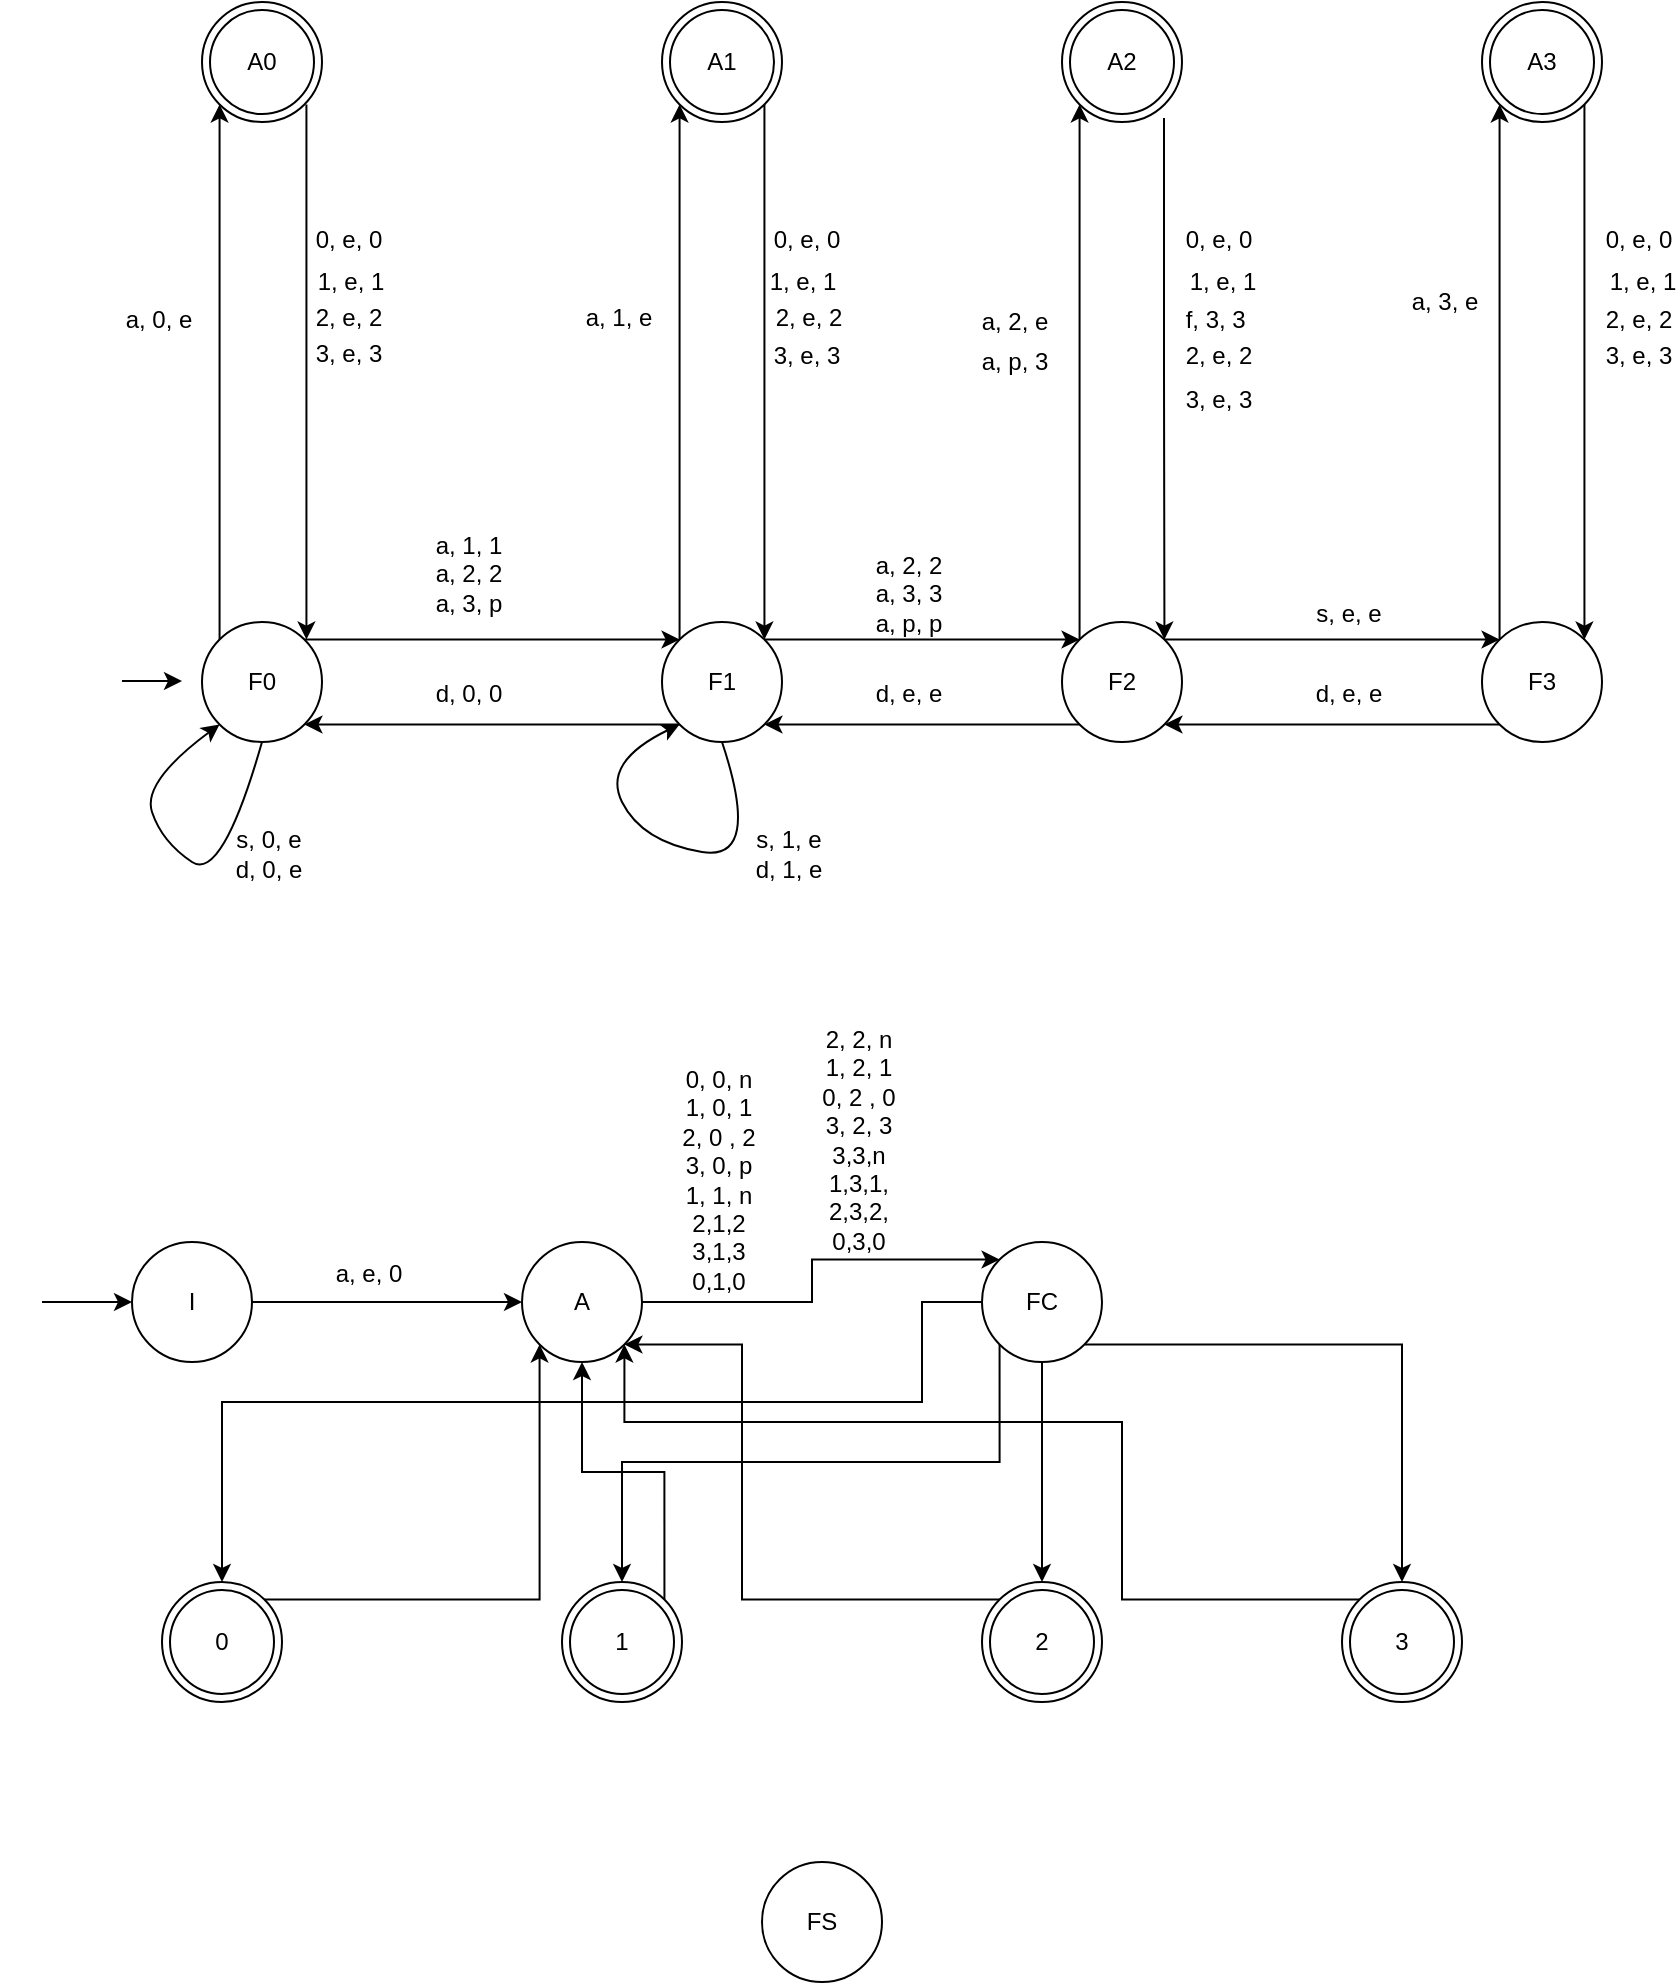 <mxfile version="26.2.14">
  <diagram name="Página-1" id="vQgWZf7FvtR_4U-VKZTJ">
    <mxGraphModel dx="2157" dy="507" grid="1" gridSize="10" guides="1" tooltips="1" connect="1" arrows="1" fold="1" page="1" pageScale="1" pageWidth="827" pageHeight="1169" math="0" shadow="0">
      <root>
        <mxCell id="0" />
        <mxCell id="1" parent="0" />
        <mxCell id="oZB_IGU-Cqb-h6OOu6P0-3" value="" style="endArrow=classic;html=1;rounded=0;" parent="1" edge="1">
          <mxGeometry width="50" height="50" relative="1" as="geometry">
            <mxPoint x="20" y="399.5" as="sourcePoint" />
            <mxPoint x="50" y="399.5" as="targetPoint" />
          </mxGeometry>
        </mxCell>
        <mxCell id="oZB_IGU-Cqb-h6OOu6P0-27" style="edgeStyle=orthogonalEdgeStyle;rounded=0;orthogonalLoop=1;jettySize=auto;html=1;fontFamily=Helvetica;fontSize=12;fontColor=default;exitX=0;exitY=0;exitDx=0;exitDy=0;entryX=0;entryY=1;entryDx=0;entryDy=0;" parent="1" source="oZB_IGU-Cqb-h6OOu6P0-13" target="oZB_IGU-Cqb-h6OOu6P0-19" edge="1">
          <mxGeometry relative="1" as="geometry">
            <mxPoint x="40" y="300" as="sourcePoint" />
          </mxGeometry>
        </mxCell>
        <mxCell id="oZB_IGU-Cqb-h6OOu6P0-39" style="edgeStyle=orthogonalEdgeStyle;rounded=0;orthogonalLoop=1;jettySize=auto;html=1;fontFamily=Helvetica;fontSize=12;fontColor=default;exitX=1;exitY=0;exitDx=0;exitDy=0;entryX=0;entryY=0;entryDx=0;entryDy=0;" parent="1" source="oZB_IGU-Cqb-h6OOu6P0-13" target="oZB_IGU-Cqb-h6OOu6P0-14" edge="1">
          <mxGeometry relative="1" as="geometry">
            <mxPoint x="290" y="380" as="targetPoint" />
          </mxGeometry>
        </mxCell>
        <mxCell id="oZB_IGU-Cqb-h6OOu6P0-13" value="F0" style="ellipse;whiteSpace=wrap;html=1;aspect=fixed;" parent="1" vertex="1">
          <mxGeometry x="60" y="370" width="60" height="60" as="geometry" />
        </mxCell>
        <mxCell id="oZB_IGU-Cqb-h6OOu6P0-28" style="edgeStyle=orthogonalEdgeStyle;rounded=0;orthogonalLoop=1;jettySize=auto;html=1;fontFamily=Helvetica;fontSize=12;fontColor=default;exitX=0;exitY=0;exitDx=0;exitDy=0;entryX=0;entryY=1;entryDx=0;entryDy=0;" parent="1" source="oZB_IGU-Cqb-h6OOu6P0-14" target="oZB_IGU-Cqb-h6OOu6P0-23" edge="1">
          <mxGeometry relative="1" as="geometry" />
        </mxCell>
        <mxCell id="oZB_IGU-Cqb-h6OOu6P0-48" style="edgeStyle=orthogonalEdgeStyle;rounded=0;orthogonalLoop=1;jettySize=auto;html=1;entryX=1;entryY=1;entryDx=0;entryDy=0;fontFamily=Helvetica;fontSize=12;fontColor=default;exitX=0;exitY=1;exitDx=0;exitDy=0;" parent="1" source="oZB_IGU-Cqb-h6OOu6P0-14" target="oZB_IGU-Cqb-h6OOu6P0-13" edge="1">
          <mxGeometry relative="1" as="geometry" />
        </mxCell>
        <mxCell id="oZB_IGU-Cqb-h6OOu6P0-49" style="edgeStyle=orthogonalEdgeStyle;rounded=0;orthogonalLoop=1;jettySize=auto;html=1;entryX=0;entryY=0;entryDx=0;entryDy=0;fontFamily=Helvetica;fontSize=12;fontColor=default;exitX=1;exitY=0;exitDx=0;exitDy=0;" parent="1" source="oZB_IGU-Cqb-h6OOu6P0-14" target="oZB_IGU-Cqb-h6OOu6P0-16" edge="1">
          <mxGeometry relative="1" as="geometry" />
        </mxCell>
        <mxCell id="oZB_IGU-Cqb-h6OOu6P0-14" value="&lt;span style=&quot;background-color: transparent; color: light-dark(rgb(0, 0, 0), rgb(255, 255, 255));&quot;&gt;F1&lt;/span&gt;" style="ellipse;whiteSpace=wrap;html=1;aspect=fixed;" parent="1" vertex="1">
          <mxGeometry x="290" y="370" width="60" height="60" as="geometry" />
        </mxCell>
        <mxCell id="oZB_IGU-Cqb-h6OOu6P0-29" style="edgeStyle=orthogonalEdgeStyle;rounded=0;orthogonalLoop=1;jettySize=auto;html=1;fontFamily=Helvetica;fontSize=12;fontColor=default;exitX=0;exitY=0;exitDx=0;exitDy=0;entryX=0;entryY=1;entryDx=0;entryDy=0;" parent="1" source="oZB_IGU-Cqb-h6OOu6P0-16" target="oZB_IGU-Cqb-h6OOu6P0-24" edge="1">
          <mxGeometry relative="1" as="geometry" />
        </mxCell>
        <mxCell id="oZB_IGU-Cqb-h6OOu6P0-50" style="edgeStyle=orthogonalEdgeStyle;rounded=0;orthogonalLoop=1;jettySize=auto;html=1;entryX=1;entryY=1;entryDx=0;entryDy=0;fontFamily=Helvetica;fontSize=12;fontColor=default;exitX=0;exitY=1;exitDx=0;exitDy=0;" parent="1" source="oZB_IGU-Cqb-h6OOu6P0-16" target="oZB_IGU-Cqb-h6OOu6P0-14" edge="1">
          <mxGeometry relative="1" as="geometry" />
        </mxCell>
        <mxCell id="oZB_IGU-Cqb-h6OOu6P0-51" style="edgeStyle=orthogonalEdgeStyle;rounded=0;orthogonalLoop=1;jettySize=auto;html=1;entryX=0;entryY=0;entryDx=0;entryDy=0;fontFamily=Helvetica;fontSize=12;fontColor=default;exitX=1;exitY=0;exitDx=0;exitDy=0;" parent="1" source="oZB_IGU-Cqb-h6OOu6P0-16" target="oZB_IGU-Cqb-h6OOu6P0-17" edge="1">
          <mxGeometry relative="1" as="geometry" />
        </mxCell>
        <mxCell id="oZB_IGU-Cqb-h6OOu6P0-16" value="F2" style="ellipse;whiteSpace=wrap;html=1;aspect=fixed;" parent="1" vertex="1">
          <mxGeometry x="490" y="370" width="60" height="60" as="geometry" />
        </mxCell>
        <mxCell id="oZB_IGU-Cqb-h6OOu6P0-30" style="edgeStyle=orthogonalEdgeStyle;rounded=0;orthogonalLoop=1;jettySize=auto;html=1;entryX=0;entryY=1;entryDx=0;entryDy=0;fontFamily=Helvetica;fontSize=12;fontColor=default;exitX=0;exitY=0;exitDx=0;exitDy=0;" parent="1" source="oZB_IGU-Cqb-h6OOu6P0-17" target="oZB_IGU-Cqb-h6OOu6P0-25" edge="1">
          <mxGeometry relative="1" as="geometry" />
        </mxCell>
        <mxCell id="oZB_IGU-Cqb-h6OOu6P0-52" style="edgeStyle=orthogonalEdgeStyle;rounded=0;orthogonalLoop=1;jettySize=auto;html=1;entryX=1;entryY=1;entryDx=0;entryDy=0;fontFamily=Helvetica;fontSize=12;fontColor=default;exitX=0;exitY=1;exitDx=0;exitDy=0;" parent="1" source="oZB_IGU-Cqb-h6OOu6P0-17" target="oZB_IGU-Cqb-h6OOu6P0-16" edge="1">
          <mxGeometry relative="1" as="geometry" />
        </mxCell>
        <mxCell id="oZB_IGU-Cqb-h6OOu6P0-17" value="F3" style="ellipse;whiteSpace=wrap;html=1;aspect=fixed;" parent="1" vertex="1">
          <mxGeometry x="700" y="370" width="60" height="60" as="geometry" />
        </mxCell>
        <mxCell id="oZB_IGU-Cqb-h6OOu6P0-35" style="edgeStyle=orthogonalEdgeStyle;rounded=0;orthogonalLoop=1;jettySize=auto;html=1;entryX=1;entryY=0;entryDx=0;entryDy=0;fontFamily=Helvetica;fontSize=12;fontColor=default;exitX=1;exitY=1;exitDx=0;exitDy=0;" parent="1" edge="1">
          <mxGeometry relative="1" as="geometry">
            <mxPoint x="112.213" y="111.213" as="sourcePoint" />
            <mxPoint x="112.213" y="378.787" as="targetPoint" />
          </mxGeometry>
        </mxCell>
        <mxCell id="oZB_IGU-Cqb-h6OOu6P0-36" value="1, e, 1" style="edgeLabel;html=1;align=center;verticalAlign=middle;resizable=0;points=[];strokeColor=default;fontFamily=Helvetica;fontSize=12;fontColor=default;fillColor=default;" parent="oZB_IGU-Cqb-h6OOu6P0-35" vertex="1" connectable="0">
          <mxGeometry x="0.067" y="-1" relative="1" as="geometry">
            <mxPoint x="23" y="-54" as="offset" />
          </mxGeometry>
        </mxCell>
        <mxCell id="oZB_IGU-Cqb-h6OOu6P0-19" value="A0" style="ellipse;shape=doubleEllipse;whiteSpace=wrap;html=1;aspect=fixed;strokeColor=default;align=center;verticalAlign=middle;fontFamily=Helvetica;fontSize=12;fontColor=default;fillColor=default;" parent="1" vertex="1">
          <mxGeometry x="60" y="60" width="60" height="60" as="geometry" />
        </mxCell>
        <mxCell id="oZB_IGU-Cqb-h6OOu6P0-43" style="edgeStyle=orthogonalEdgeStyle;rounded=0;orthogonalLoop=1;jettySize=auto;html=1;entryX=1;entryY=0;entryDx=0;entryDy=0;fontFamily=Helvetica;fontSize=12;fontColor=default;exitX=1;exitY=1;exitDx=0;exitDy=0;" parent="1" source="oZB_IGU-Cqb-h6OOu6P0-23" target="oZB_IGU-Cqb-h6OOu6P0-14" edge="1">
          <mxGeometry relative="1" as="geometry" />
        </mxCell>
        <mxCell id="oZB_IGU-Cqb-h6OOu6P0-23" value="A1" style="ellipse;shape=doubleEllipse;whiteSpace=wrap;html=1;aspect=fixed;strokeColor=default;align=center;verticalAlign=middle;fontFamily=Helvetica;fontSize=12;fontColor=default;fillColor=default;" parent="1" vertex="1">
          <mxGeometry x="290" y="60" width="60" height="60" as="geometry" />
        </mxCell>
        <mxCell id="oZB_IGU-Cqb-h6OOu6P0-24" value="A2" style="ellipse;shape=doubleEllipse;whiteSpace=wrap;html=1;aspect=fixed;strokeColor=default;align=center;verticalAlign=middle;fontFamily=Helvetica;fontSize=12;fontColor=default;fillColor=default;" parent="1" vertex="1">
          <mxGeometry x="490" y="60" width="60" height="60" as="geometry" />
        </mxCell>
        <mxCell id="oZB_IGU-Cqb-h6OOu6P0-45" style="edgeStyle=orthogonalEdgeStyle;rounded=0;orthogonalLoop=1;jettySize=auto;html=1;entryX=1;entryY=0;entryDx=0;entryDy=0;fontFamily=Helvetica;fontSize=12;fontColor=default;exitX=1;exitY=1;exitDx=0;exitDy=0;" parent="1" source="oZB_IGU-Cqb-h6OOu6P0-25" target="oZB_IGU-Cqb-h6OOu6P0-17" edge="1">
          <mxGeometry relative="1" as="geometry" />
        </mxCell>
        <mxCell id="oZB_IGU-Cqb-h6OOu6P0-25" value="A3" style="ellipse;shape=doubleEllipse;whiteSpace=wrap;html=1;aspect=fixed;strokeColor=default;align=center;verticalAlign=middle;fontFamily=Helvetica;fontSize=12;fontColor=default;fillColor=default;" parent="1" vertex="1">
          <mxGeometry x="700" y="60" width="60" height="60" as="geometry" />
        </mxCell>
        <mxCell id="oZB_IGU-Cqb-h6OOu6P0-33" value="a, p, 3" style="edgeLabel;html=1;align=center;verticalAlign=middle;resizable=0;points=[];strokeColor=default;fontFamily=Helvetica;fontSize=12;fontColor=default;fillColor=default;" parent="1" vertex="1" connectable="0">
          <mxGeometry x="55" y="250" as="geometry">
            <mxPoint x="411" y="-10" as="offset" />
          </mxGeometry>
        </mxCell>
        <mxCell id="oZB_IGU-Cqb-h6OOu6P0-37" value="2, e, 2" style="edgeLabel;html=1;align=center;verticalAlign=middle;resizable=0;points=[];strokeColor=default;fontFamily=Helvetica;fontSize=12;fontColor=default;fillColor=default;" parent="1" vertex="1" connectable="0">
          <mxGeometry x="136.003" y="220.003" as="geometry">
            <mxPoint x="-3" y="-2" as="offset" />
          </mxGeometry>
        </mxCell>
        <mxCell id="oZB_IGU-Cqb-h6OOu6P0-38" value="3, e, 3" style="edgeLabel;html=1;align=center;verticalAlign=middle;resizable=0;points=[];strokeColor=default;fontFamily=Helvetica;fontSize=12;fontColor=default;fillColor=default;" parent="1" vertex="1" connectable="0">
          <mxGeometry x="150.003" y="220.003" as="geometry">
            <mxPoint x="-17" y="16" as="offset" />
          </mxGeometry>
        </mxCell>
        <mxCell id="oZB_IGU-Cqb-h6OOu6P0-41" value="a, 1, e" style="edgeLabel;html=1;align=center;verticalAlign=middle;resizable=0;points=[];strokeColor=default;fontFamily=Helvetica;fontSize=12;fontColor=default;fillColor=default;" parent="1" vertex="1" connectable="0">
          <mxGeometry x="190" y="219" as="geometry">
            <mxPoint x="78" y="-1" as="offset" />
          </mxGeometry>
        </mxCell>
        <mxCell id="oZB_IGU-Cqb-h6OOu6P0-44" style="edgeStyle=orthogonalEdgeStyle;rounded=0;orthogonalLoop=1;jettySize=auto;html=1;entryX=1;entryY=0;entryDx=0;entryDy=0;fontFamily=Helvetica;fontSize=12;fontColor=default;exitX=0.85;exitY=0.967;exitDx=0;exitDy=0;exitPerimeter=0;" parent="1" source="oZB_IGU-Cqb-h6OOu6P0-24" target="oZB_IGU-Cqb-h6OOu6P0-16" edge="1">
          <mxGeometry relative="1" as="geometry" />
        </mxCell>
        <mxCell id="oZB_IGU-Cqb-h6OOu6P0-46" value="0, e, 0" style="edgeLabel;html=1;align=center;verticalAlign=middle;resizable=0;points=[];strokeColor=default;fontFamily=Helvetica;fontSize=12;fontColor=default;fillColor=default;" parent="1" vertex="1" connectable="0">
          <mxGeometry x="284" y="180" as="geometry">
            <mxPoint x="78" y="-1" as="offset" />
          </mxGeometry>
        </mxCell>
        <mxCell id="oZB_IGU-Cqb-h6OOu6P0-53" value="a, 1, 1&lt;div&gt;a, 2, 2&lt;/div&gt;&lt;div&gt;a, 3, p&lt;/div&gt;" style="edgeLabel;html=1;align=center;verticalAlign=middle;resizable=0;points=[];strokeColor=default;fontFamily=Helvetica;fontSize=12;fontColor=default;fillColor=default;" parent="1" vertex="1" connectable="0">
          <mxGeometry x="210.003" y="330.003" as="geometry">
            <mxPoint x="-17" y="16" as="offset" />
          </mxGeometry>
        </mxCell>
        <mxCell id="oZB_IGU-Cqb-h6OOu6P0-54" value="a, 2, 2&lt;div&gt;a, 3, 3&lt;/div&gt;&lt;div&gt;a, p, p&lt;/div&gt;" style="edgeLabel;html=1;align=center;verticalAlign=middle;resizable=0;points=[];strokeColor=default;fontFamily=Helvetica;fontSize=12;fontColor=default;fillColor=default;" parent="1" vertex="1" connectable="0">
          <mxGeometry x="430.003" y="340.003" as="geometry">
            <mxPoint x="-17" y="16" as="offset" />
          </mxGeometry>
        </mxCell>
        <mxCell id="oZB_IGU-Cqb-h6OOu6P0-57" value="2, e, 2" style="edgeLabel;html=1;align=center;verticalAlign=middle;resizable=0;points=[];strokeColor=default;fontFamily=Helvetica;fontSize=12;fontColor=default;fillColor=default;" parent="1" vertex="1" connectable="0">
          <mxGeometry x="285" y="219" as="geometry">
            <mxPoint x="78" y="-1" as="offset" />
          </mxGeometry>
        </mxCell>
        <mxCell id="oZB_IGU-Cqb-h6OOu6P0-58" value="3, e, 3" style="edgeLabel;html=1;align=center;verticalAlign=middle;resizable=0;points=[];strokeColor=default;fontFamily=Helvetica;fontSize=12;fontColor=default;fillColor=default;" parent="1" vertex="1" connectable="0">
          <mxGeometry x="284" y="238" as="geometry">
            <mxPoint x="78" y="-1" as="offset" />
          </mxGeometry>
        </mxCell>
        <mxCell id="oZB_IGU-Cqb-h6OOu6P0-59" value="s, e, e" style="edgeLabel;html=1;align=center;verticalAlign=middle;resizable=0;points=[];strokeColor=default;fontFamily=Helvetica;fontSize=12;fontColor=default;fillColor=default;" parent="1" vertex="1" connectable="0">
          <mxGeometry x="650.003" y="350.003" as="geometry">
            <mxPoint x="-17" y="16" as="offset" />
          </mxGeometry>
        </mxCell>
        <mxCell id="oZB_IGU-Cqb-h6OOu6P0-60" value="d, e, e" style="edgeLabel;html=1;align=center;verticalAlign=middle;resizable=0;points=[];strokeColor=default;fontFamily=Helvetica;fontSize=12;fontColor=default;fillColor=default;" parent="1" vertex="1" connectable="0">
          <mxGeometry x="650.003" y="390.003" as="geometry">
            <mxPoint x="-17" y="16" as="offset" />
          </mxGeometry>
        </mxCell>
        <mxCell id="oZB_IGU-Cqb-h6OOu6P0-61" value="d, e, e" style="edgeLabel;html=1;align=center;verticalAlign=middle;resizable=0;points=[];strokeColor=default;fontFamily=Helvetica;fontSize=12;fontColor=default;fillColor=default;" parent="1" vertex="1" connectable="0">
          <mxGeometry x="430.003" y="390.003" as="geometry">
            <mxPoint x="-17" y="16" as="offset" />
          </mxGeometry>
        </mxCell>
        <mxCell id="oZB_IGU-Cqb-h6OOu6P0-62" value="d, 0, 0" style="edgeLabel;html=1;align=center;verticalAlign=middle;resizable=0;points=[];strokeColor=default;fontFamily=Helvetica;fontSize=12;fontColor=default;fillColor=default;" parent="1" vertex="1" connectable="0">
          <mxGeometry x="210.003" y="390.003" as="geometry">
            <mxPoint x="-17" y="16" as="offset" />
          </mxGeometry>
        </mxCell>
        <mxCell id="oZB_IGU-Cqb-h6OOu6P0-70" value="" style="edgeLabel;html=1;align=center;verticalAlign=middle;resizable=0;points=[];strokeColor=default;fontFamily=Helvetica;fontSize=12;fontColor=default;fillColor=default;" parent="1" vertex="1" connectable="0">
          <mxGeometry x="100.003" y="470.003" as="geometry">
            <mxPoint x="-17" y="16" as="offset" />
          </mxGeometry>
        </mxCell>
        <mxCell id="oZB_IGU-Cqb-h6OOu6P0-73" value="0, e, 0" style="edgeLabel;html=1;align=center;verticalAlign=middle;resizable=0;points=[];strokeColor=default;fontFamily=Helvetica;fontSize=12;fontColor=default;fillColor=default;" parent="1" vertex="1" connectable="0">
          <mxGeometry x="490" y="180" as="geometry">
            <mxPoint x="78" y="-1" as="offset" />
          </mxGeometry>
        </mxCell>
        <mxCell id="oZB_IGU-Cqb-h6OOu6P0-75" value="f, 3, 3&amp;nbsp;" style="edgeLabel;html=1;align=center;verticalAlign=middle;resizable=0;points=[];strokeColor=default;fontFamily=Helvetica;fontSize=12;fontColor=default;fillColor=default;" parent="1" vertex="1" connectable="0">
          <mxGeometry x="490" y="220" as="geometry">
            <mxPoint x="78" y="-1" as="offset" />
          </mxGeometry>
        </mxCell>
        <mxCell id="oZB_IGU-Cqb-h6OOu6P0-76" value="a, 2, e" style="edgeLabel;html=1;align=center;verticalAlign=middle;resizable=0;points=[];strokeColor=default;fontFamily=Helvetica;fontSize=12;fontColor=default;fillColor=default;" parent="1" vertex="1" connectable="0">
          <mxGeometry x="55" y="230" as="geometry">
            <mxPoint x="411" y="-10" as="offset" />
          </mxGeometry>
        </mxCell>
        <mxCell id="oZB_IGU-Cqb-h6OOu6P0-77" value="2, e, 2" style="edgeLabel;html=1;align=center;verticalAlign=middle;resizable=0;points=[];strokeColor=default;fontFamily=Helvetica;fontSize=12;fontColor=default;fillColor=default;" parent="1" vertex="1" connectable="0">
          <mxGeometry x="490" y="238" as="geometry">
            <mxPoint x="78" y="-1" as="offset" />
          </mxGeometry>
        </mxCell>
        <mxCell id="oZB_IGU-Cqb-h6OOu6P0-78" value="3, e, 3" style="edgeLabel;html=1;align=center;verticalAlign=middle;resizable=0;points=[];strokeColor=default;fontFamily=Helvetica;fontSize=12;fontColor=default;fillColor=default;" parent="1" vertex="1" connectable="0">
          <mxGeometry x="490" y="260" as="geometry">
            <mxPoint x="78" y="-1" as="offset" />
          </mxGeometry>
        </mxCell>
        <mxCell id="oZB_IGU-Cqb-h6OOu6P0-81" value="a, 3, e" style="edgeLabel;html=1;align=center;verticalAlign=middle;resizable=0;points=[];strokeColor=default;fontFamily=Helvetica;fontSize=12;fontColor=default;fillColor=default;" parent="1" vertex="1" connectable="0">
          <mxGeometry x="270" y="220" as="geometry">
            <mxPoint x="411" y="-10" as="offset" />
          </mxGeometry>
        </mxCell>
        <mxCell id="oZB_IGU-Cqb-h6OOu6P0-83" value="2, e, 2" style="edgeLabel;html=1;align=center;verticalAlign=middle;resizable=0;points=[];strokeColor=default;fontFamily=Helvetica;fontSize=12;fontColor=default;fillColor=default;" parent="1" vertex="1" connectable="0">
          <mxGeometry x="700" y="220" as="geometry">
            <mxPoint x="78" y="-1" as="offset" />
          </mxGeometry>
        </mxCell>
        <mxCell id="oZB_IGU-Cqb-h6OOu6P0-85" value="0, e, 0" style="edgeLabel;html=1;align=center;verticalAlign=middle;resizable=0;points=[];strokeColor=default;fontFamily=Helvetica;fontSize=12;fontColor=default;fillColor=default;" parent="1" vertex="1" connectable="0">
          <mxGeometry x="700" y="180" as="geometry">
            <mxPoint x="78" y="-1" as="offset" />
          </mxGeometry>
        </mxCell>
        <mxCell id="oZB_IGU-Cqb-h6OOu6P0-86" value="1, e, 1" style="edgeLabel;html=1;align=center;verticalAlign=middle;resizable=0;points=[];strokeColor=default;fontFamily=Helvetica;fontSize=12;fontColor=default;fillColor=default;" parent="1" vertex="1" connectable="0">
          <mxGeometry x="780.003" y="200.003" as="geometry" />
        </mxCell>
        <mxCell id="oZB_IGU-Cqb-h6OOu6P0-88" value="&lt;div&gt;&lt;span style=&quot;background-color: light-dark(#ffffff, var(--ge-dark-color, #121212)); color: light-dark(rgb(0, 0, 0), rgb(255, 255, 255));&quot;&gt;a, 0, e&lt;/span&gt;&lt;/div&gt;" style="edgeLabel;html=1;align=center;verticalAlign=middle;resizable=0;points=[];strokeColor=default;fontFamily=Helvetica;fontSize=12;fontColor=default;fillColor=default;" parent="1" vertex="1" connectable="0">
          <mxGeometry x="-40" y="220" as="geometry">
            <mxPoint x="78" y="-1" as="offset" />
          </mxGeometry>
        </mxCell>
        <mxCell id="4d4E-q47aO6roQu-muDB-66" value="0, e, 0" style="edgeLabel;html=1;align=center;verticalAlign=middle;resizable=0;points=[];strokeColor=default;fontFamily=Helvetica;fontSize=12;fontColor=default;fillColor=default;" vertex="1" connectable="0" parent="1">
          <mxGeometry x="55" y="180" as="geometry">
            <mxPoint x="78" y="-1" as="offset" />
          </mxGeometry>
        </mxCell>
        <mxCell id="4d4E-q47aO6roQu-muDB-67" value="1, e, 1" style="edgeLabel;html=1;align=center;verticalAlign=middle;resizable=0;points=[];strokeColor=default;fontFamily=Helvetica;fontSize=12;fontColor=default;fillColor=default;" vertex="1" connectable="0" parent="1">
          <mxGeometry x="360.003" y="200.003" as="geometry" />
        </mxCell>
        <mxCell id="4d4E-q47aO6roQu-muDB-68" value="1, e, 1" style="edgeLabel;html=1;align=center;verticalAlign=middle;resizable=0;points=[];strokeColor=default;fontFamily=Helvetica;fontSize=12;fontColor=default;fillColor=default;" vertex="1" connectable="0" parent="1">
          <mxGeometry x="570.003" y="200.003" as="geometry" />
        </mxCell>
        <mxCell id="4d4E-q47aO6roQu-muDB-69" value="3, e, 3" style="edgeLabel;html=1;align=center;verticalAlign=middle;resizable=0;points=[];strokeColor=default;fontFamily=Helvetica;fontSize=12;fontColor=default;fillColor=default;" vertex="1" connectable="0" parent="1">
          <mxGeometry x="700" y="238" as="geometry">
            <mxPoint x="78" y="-1" as="offset" />
          </mxGeometry>
        </mxCell>
        <mxCell id="4d4E-q47aO6roQu-muDB-70" value="" style="curved=1;endArrow=classic;html=1;rounded=0;exitX=0.5;exitY=1;exitDx=0;exitDy=0;entryX=0;entryY=1;entryDx=0;entryDy=0;" edge="1" parent="1" source="oZB_IGU-Cqb-h6OOu6P0-13" target="oZB_IGU-Cqb-h6OOu6P0-13">
          <mxGeometry width="50" height="50" relative="1" as="geometry">
            <mxPoint x="410" y="350" as="sourcePoint" />
            <mxPoint x="460" y="300" as="targetPoint" />
            <Array as="points">
              <mxPoint x="70" y="500" />
              <mxPoint x="40" y="480" />
              <mxPoint x="30" y="450" />
            </Array>
          </mxGeometry>
        </mxCell>
        <mxCell id="4d4E-q47aO6roQu-muDB-71" value="s, 0, e&lt;div&gt;d, 0, e&lt;/div&gt;" style="edgeLabel;html=1;align=center;verticalAlign=middle;resizable=0;points=[];strokeColor=default;fontFamily=Helvetica;fontSize=12;fontColor=default;fillColor=default;" vertex="1" connectable="0" parent="1">
          <mxGeometry x="110.003" y="470.003" as="geometry">
            <mxPoint x="-17" y="16" as="offset" />
          </mxGeometry>
        </mxCell>
        <mxCell id="4d4E-q47aO6roQu-muDB-72" value="" style="curved=1;endArrow=classic;html=1;rounded=0;exitX=0.5;exitY=1;exitDx=0;exitDy=0;entryX=0;entryY=1;entryDx=0;entryDy=0;" edge="1" parent="1" source="oZB_IGU-Cqb-h6OOu6P0-14" target="oZB_IGU-Cqb-h6OOu6P0-14">
          <mxGeometry width="50" height="50" relative="1" as="geometry">
            <mxPoint x="100" y="440" as="sourcePoint" />
            <mxPoint x="79" y="431" as="targetPoint" />
            <Array as="points">
              <mxPoint x="340" y="490" />
              <mxPoint x="280" y="480" />
              <mxPoint x="260" y="440" />
            </Array>
          </mxGeometry>
        </mxCell>
        <mxCell id="4d4E-q47aO6roQu-muDB-73" value="s, 1, e&lt;div&gt;d, 1, e&lt;/div&gt;" style="edgeLabel;html=1;align=center;verticalAlign=middle;resizable=0;points=[];strokeColor=default;fontFamily=Helvetica;fontSize=12;fontColor=default;fillColor=default;" vertex="1" connectable="0" parent="1">
          <mxGeometry x="370.003" y="470.003" as="geometry">
            <mxPoint x="-17" y="16" as="offset" />
          </mxGeometry>
        </mxCell>
        <mxCell id="4d4E-q47aO6roQu-muDB-99" style="edgeStyle=orthogonalEdgeStyle;rounded=0;orthogonalLoop=1;jettySize=auto;html=1;exitX=1;exitY=0;exitDx=0;exitDy=0;entryX=0;entryY=1;entryDx=0;entryDy=0;" edge="1" parent="1" source="4d4E-q47aO6roQu-muDB-76" target="4d4E-q47aO6roQu-muDB-80">
          <mxGeometry relative="1" as="geometry" />
        </mxCell>
        <mxCell id="4d4E-q47aO6roQu-muDB-76" value="0" style="ellipse;shape=doubleEllipse;whiteSpace=wrap;html=1;aspect=fixed;strokeColor=default;align=center;verticalAlign=middle;fontFamily=Helvetica;fontSize=12;fontColor=default;fillColor=default;" vertex="1" parent="1">
          <mxGeometry x="40" y="850" width="60" height="60" as="geometry" />
        </mxCell>
        <mxCell id="4d4E-q47aO6roQu-muDB-100" style="edgeStyle=orthogonalEdgeStyle;rounded=0;orthogonalLoop=1;jettySize=auto;html=1;exitX=1;exitY=0;exitDx=0;exitDy=0;entryX=0.5;entryY=1;entryDx=0;entryDy=0;" edge="1" parent="1" source="4d4E-q47aO6roQu-muDB-77" target="4d4E-q47aO6roQu-muDB-80">
          <mxGeometry relative="1" as="geometry" />
        </mxCell>
        <mxCell id="4d4E-q47aO6roQu-muDB-77" value="1" style="ellipse;shape=doubleEllipse;whiteSpace=wrap;html=1;aspect=fixed;strokeColor=default;align=center;verticalAlign=middle;fontFamily=Helvetica;fontSize=12;fontColor=default;fillColor=default;" vertex="1" parent="1">
          <mxGeometry x="240" y="850" width="60" height="60" as="geometry" />
        </mxCell>
        <mxCell id="4d4E-q47aO6roQu-muDB-101" style="edgeStyle=orthogonalEdgeStyle;rounded=0;orthogonalLoop=1;jettySize=auto;html=1;exitX=0;exitY=0;exitDx=0;exitDy=0;entryX=1;entryY=1;entryDx=0;entryDy=0;" edge="1" parent="1" source="4d4E-q47aO6roQu-muDB-78" target="4d4E-q47aO6roQu-muDB-80">
          <mxGeometry relative="1" as="geometry">
            <Array as="points">
              <mxPoint x="330" y="859" />
              <mxPoint x="330" y="731" />
            </Array>
          </mxGeometry>
        </mxCell>
        <mxCell id="4d4E-q47aO6roQu-muDB-78" value="2" style="ellipse;shape=doubleEllipse;whiteSpace=wrap;html=1;aspect=fixed;strokeColor=default;align=center;verticalAlign=middle;fontFamily=Helvetica;fontSize=12;fontColor=default;fillColor=default;" vertex="1" parent="1">
          <mxGeometry x="450" y="850" width="60" height="60" as="geometry" />
        </mxCell>
        <mxCell id="4d4E-q47aO6roQu-muDB-102" style="edgeStyle=orthogonalEdgeStyle;rounded=0;orthogonalLoop=1;jettySize=auto;html=1;exitX=0;exitY=0;exitDx=0;exitDy=0;entryX=1;entryY=1;entryDx=0;entryDy=0;" edge="1" parent="1" source="4d4E-q47aO6roQu-muDB-79" target="4d4E-q47aO6roQu-muDB-80">
          <mxGeometry relative="1" as="geometry">
            <Array as="points">
              <mxPoint x="520" y="859" />
              <mxPoint x="520" y="770" />
              <mxPoint x="271" y="770" />
            </Array>
          </mxGeometry>
        </mxCell>
        <mxCell id="4d4E-q47aO6roQu-muDB-79" value="3" style="ellipse;shape=doubleEllipse;whiteSpace=wrap;html=1;aspect=fixed;strokeColor=default;align=center;verticalAlign=middle;fontFamily=Helvetica;fontSize=12;fontColor=default;fillColor=default;" vertex="1" parent="1">
          <mxGeometry x="630" y="850" width="60" height="60" as="geometry" />
        </mxCell>
        <mxCell id="4d4E-q47aO6roQu-muDB-90" style="edgeStyle=orthogonalEdgeStyle;rounded=0;orthogonalLoop=1;jettySize=auto;html=1;entryX=0;entryY=0;entryDx=0;entryDy=0;" edge="1" parent="1" source="4d4E-q47aO6roQu-muDB-80" target="4d4E-q47aO6roQu-muDB-85">
          <mxGeometry relative="1" as="geometry" />
        </mxCell>
        <mxCell id="4d4E-q47aO6roQu-muDB-80" value="A" style="ellipse;whiteSpace=wrap;html=1;aspect=fixed;" vertex="1" parent="1">
          <mxGeometry x="220" y="680" width="60" height="60" as="geometry" />
        </mxCell>
        <mxCell id="4d4E-q47aO6roQu-muDB-86" style="edgeStyle=orthogonalEdgeStyle;rounded=0;orthogonalLoop=1;jettySize=auto;html=1;entryX=0;entryY=0.5;entryDx=0;entryDy=0;" edge="1" parent="1" source="4d4E-q47aO6roQu-muDB-81" target="4d4E-q47aO6roQu-muDB-80">
          <mxGeometry relative="1" as="geometry" />
        </mxCell>
        <mxCell id="4d4E-q47aO6roQu-muDB-81" value="&lt;span style=&quot;background-color: transparent; color: light-dark(rgb(0, 0, 0), rgb(255, 255, 255));&quot;&gt;I&lt;/span&gt;" style="ellipse;whiteSpace=wrap;html=1;aspect=fixed;" vertex="1" parent="1">
          <mxGeometry x="25" y="680" width="60" height="60" as="geometry" />
        </mxCell>
        <mxCell id="4d4E-q47aO6roQu-muDB-82" value="" style="endArrow=classic;html=1;rounded=0;entryX=0;entryY=0.5;entryDx=0;entryDy=0;" edge="1" parent="1" target="4d4E-q47aO6roQu-muDB-81">
          <mxGeometry width="50" height="50" relative="1" as="geometry">
            <mxPoint x="-20" y="710" as="sourcePoint" />
            <mxPoint x="90" y="650" as="targetPoint" />
          </mxGeometry>
        </mxCell>
        <mxCell id="4d4E-q47aO6roQu-muDB-84" value="FS" style="ellipse;whiteSpace=wrap;html=1;aspect=fixed;" vertex="1" parent="1">
          <mxGeometry x="340" y="990" width="60" height="60" as="geometry" />
        </mxCell>
        <mxCell id="4d4E-q47aO6roQu-muDB-95" style="edgeStyle=orthogonalEdgeStyle;rounded=0;orthogonalLoop=1;jettySize=auto;html=1;exitX=0;exitY=0.5;exitDx=0;exitDy=0;entryX=0.5;entryY=0;entryDx=0;entryDy=0;" edge="1" parent="1" source="4d4E-q47aO6roQu-muDB-85" target="4d4E-q47aO6roQu-muDB-76">
          <mxGeometry relative="1" as="geometry">
            <Array as="points">
              <mxPoint x="420" y="710" />
              <mxPoint x="420" y="760" />
              <mxPoint x="70" y="760" />
            </Array>
          </mxGeometry>
        </mxCell>
        <mxCell id="4d4E-q47aO6roQu-muDB-96" value="" style="edgeStyle=orthogonalEdgeStyle;rounded=0;orthogonalLoop=1;jettySize=auto;html=1;" edge="1" parent="1" source="4d4E-q47aO6roQu-muDB-85" target="4d4E-q47aO6roQu-muDB-78">
          <mxGeometry relative="1" as="geometry" />
        </mxCell>
        <mxCell id="4d4E-q47aO6roQu-muDB-97" style="edgeStyle=orthogonalEdgeStyle;rounded=0;orthogonalLoop=1;jettySize=auto;html=1;exitX=0;exitY=1;exitDx=0;exitDy=0;" edge="1" parent="1" source="4d4E-q47aO6roQu-muDB-85" target="4d4E-q47aO6roQu-muDB-77">
          <mxGeometry relative="1" as="geometry">
            <Array as="points">
              <mxPoint x="459" y="790" />
              <mxPoint x="270" y="790" />
            </Array>
          </mxGeometry>
        </mxCell>
        <mxCell id="4d4E-q47aO6roQu-muDB-98" style="edgeStyle=orthogonalEdgeStyle;rounded=0;orthogonalLoop=1;jettySize=auto;html=1;exitX=1;exitY=1;exitDx=0;exitDy=0;entryX=0.5;entryY=0;entryDx=0;entryDy=0;" edge="1" parent="1" source="4d4E-q47aO6roQu-muDB-85" target="4d4E-q47aO6roQu-muDB-79">
          <mxGeometry relative="1" as="geometry" />
        </mxCell>
        <mxCell id="4d4E-q47aO6roQu-muDB-85" value="FC" style="ellipse;whiteSpace=wrap;html=1;aspect=fixed;" vertex="1" parent="1">
          <mxGeometry x="450" y="680" width="60" height="60" as="geometry" />
        </mxCell>
        <mxCell id="4d4E-q47aO6roQu-muDB-89" value="a, e, 0" style="edgeLabel;html=1;align=center;verticalAlign=middle;resizable=0;points=[];strokeColor=default;fontFamily=Helvetica;fontSize=12;fontColor=default;fillColor=default;" vertex="1" connectable="0" parent="1">
          <mxGeometry x="160.003" y="680.003" as="geometry">
            <mxPoint x="-17" y="16" as="offset" />
          </mxGeometry>
        </mxCell>
        <mxCell id="4d4E-q47aO6roQu-muDB-91" value="&lt;div&gt;0, 0, n&lt;/div&gt;&lt;div&gt;1, 0, 1&lt;/div&gt;2, 0 , 2&lt;div&gt;3, 0, p&lt;/div&gt;&lt;div&gt;1, 1, n&lt;/div&gt;&lt;div&gt;2,1,2&lt;/div&gt;&lt;div&gt;3,1,3&lt;/div&gt;&lt;div&gt;0,1,0&lt;/div&gt;" style="edgeLabel;html=1;align=center;verticalAlign=middle;resizable=0;points=[];strokeColor=default;fontFamily=Helvetica;fontSize=12;fontColor=default;fillColor=default;" vertex="1" connectable="0" parent="1">
          <mxGeometry x="240" y="650" as="geometry">
            <mxPoint x="78" y="-1" as="offset" />
          </mxGeometry>
        </mxCell>
        <mxCell id="4d4E-q47aO6roQu-muDB-92" value="&lt;div&gt;2, 2, n&lt;/div&gt;&lt;div&gt;1, 2, 1&lt;/div&gt;0, 2 , 0&lt;div&gt;3, 2, 3&lt;/div&gt;&lt;div&gt;3,3,n&lt;/div&gt;&lt;div&gt;1,3,1,&lt;/div&gt;&lt;div&gt;2,3,2,&lt;/div&gt;&lt;div&gt;0,3,0&lt;/div&gt;" style="edgeLabel;html=1;align=center;verticalAlign=middle;resizable=0;points=[];strokeColor=default;fontFamily=Helvetica;fontSize=12;fontColor=default;fillColor=default;" vertex="1" connectable="0" parent="1">
          <mxGeometry x="310" y="630" as="geometry">
            <mxPoint x="78" y="-1" as="offset" />
          </mxGeometry>
        </mxCell>
      </root>
    </mxGraphModel>
  </diagram>
</mxfile>
